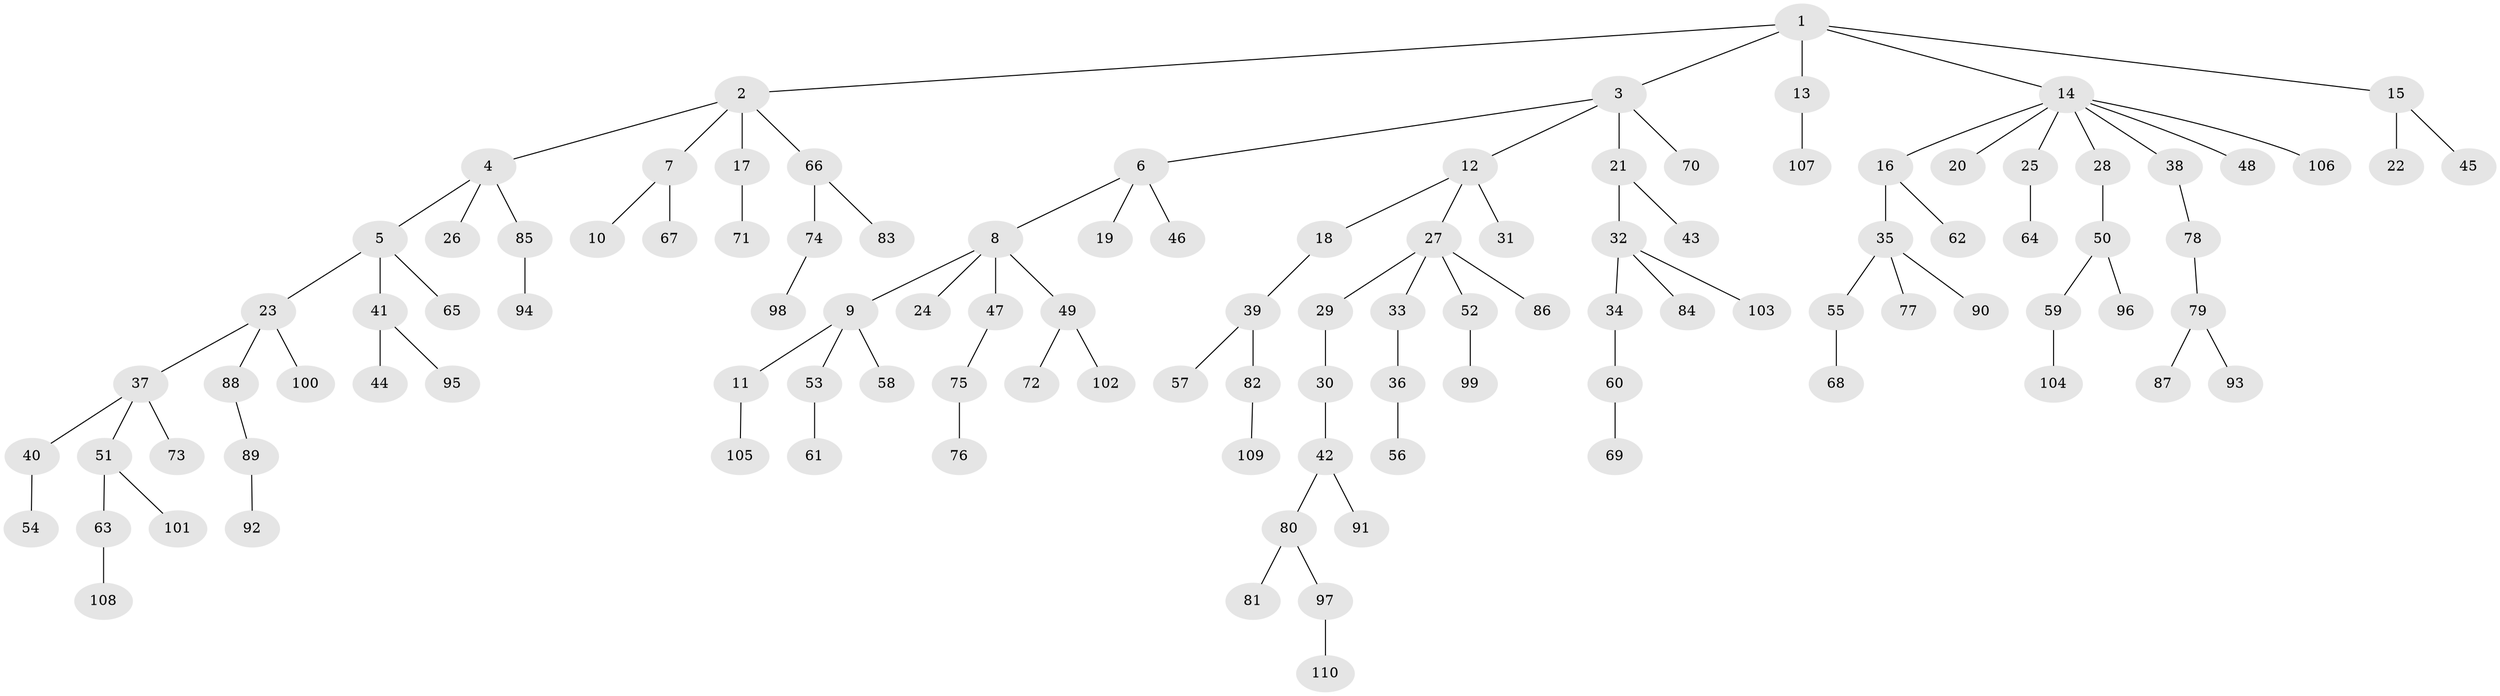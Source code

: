 // coarse degree distribution, {5: 0.0410958904109589, 6: 0.0410958904109589, 3: 0.1506849315068493, 4: 0.0273972602739726, 1: 0.6164383561643836, 9: 0.0136986301369863, 2: 0.1095890410958904}
// Generated by graph-tools (version 1.1) at 2025/52/02/27/25 19:52:10]
// undirected, 110 vertices, 109 edges
graph export_dot {
graph [start="1"]
  node [color=gray90,style=filled];
  1;
  2;
  3;
  4;
  5;
  6;
  7;
  8;
  9;
  10;
  11;
  12;
  13;
  14;
  15;
  16;
  17;
  18;
  19;
  20;
  21;
  22;
  23;
  24;
  25;
  26;
  27;
  28;
  29;
  30;
  31;
  32;
  33;
  34;
  35;
  36;
  37;
  38;
  39;
  40;
  41;
  42;
  43;
  44;
  45;
  46;
  47;
  48;
  49;
  50;
  51;
  52;
  53;
  54;
  55;
  56;
  57;
  58;
  59;
  60;
  61;
  62;
  63;
  64;
  65;
  66;
  67;
  68;
  69;
  70;
  71;
  72;
  73;
  74;
  75;
  76;
  77;
  78;
  79;
  80;
  81;
  82;
  83;
  84;
  85;
  86;
  87;
  88;
  89;
  90;
  91;
  92;
  93;
  94;
  95;
  96;
  97;
  98;
  99;
  100;
  101;
  102;
  103;
  104;
  105;
  106;
  107;
  108;
  109;
  110;
  1 -- 2;
  1 -- 3;
  1 -- 13;
  1 -- 14;
  1 -- 15;
  2 -- 4;
  2 -- 7;
  2 -- 17;
  2 -- 66;
  3 -- 6;
  3 -- 12;
  3 -- 21;
  3 -- 70;
  4 -- 5;
  4 -- 26;
  4 -- 85;
  5 -- 23;
  5 -- 41;
  5 -- 65;
  6 -- 8;
  6 -- 19;
  6 -- 46;
  7 -- 10;
  7 -- 67;
  8 -- 9;
  8 -- 24;
  8 -- 47;
  8 -- 49;
  9 -- 11;
  9 -- 53;
  9 -- 58;
  11 -- 105;
  12 -- 18;
  12 -- 27;
  12 -- 31;
  13 -- 107;
  14 -- 16;
  14 -- 20;
  14 -- 25;
  14 -- 28;
  14 -- 38;
  14 -- 48;
  14 -- 106;
  15 -- 22;
  15 -- 45;
  16 -- 35;
  16 -- 62;
  17 -- 71;
  18 -- 39;
  21 -- 32;
  21 -- 43;
  23 -- 37;
  23 -- 88;
  23 -- 100;
  25 -- 64;
  27 -- 29;
  27 -- 33;
  27 -- 52;
  27 -- 86;
  28 -- 50;
  29 -- 30;
  30 -- 42;
  32 -- 34;
  32 -- 84;
  32 -- 103;
  33 -- 36;
  34 -- 60;
  35 -- 55;
  35 -- 77;
  35 -- 90;
  36 -- 56;
  37 -- 40;
  37 -- 51;
  37 -- 73;
  38 -- 78;
  39 -- 57;
  39 -- 82;
  40 -- 54;
  41 -- 44;
  41 -- 95;
  42 -- 80;
  42 -- 91;
  47 -- 75;
  49 -- 72;
  49 -- 102;
  50 -- 59;
  50 -- 96;
  51 -- 63;
  51 -- 101;
  52 -- 99;
  53 -- 61;
  55 -- 68;
  59 -- 104;
  60 -- 69;
  63 -- 108;
  66 -- 74;
  66 -- 83;
  74 -- 98;
  75 -- 76;
  78 -- 79;
  79 -- 87;
  79 -- 93;
  80 -- 81;
  80 -- 97;
  82 -- 109;
  85 -- 94;
  88 -- 89;
  89 -- 92;
  97 -- 110;
}
